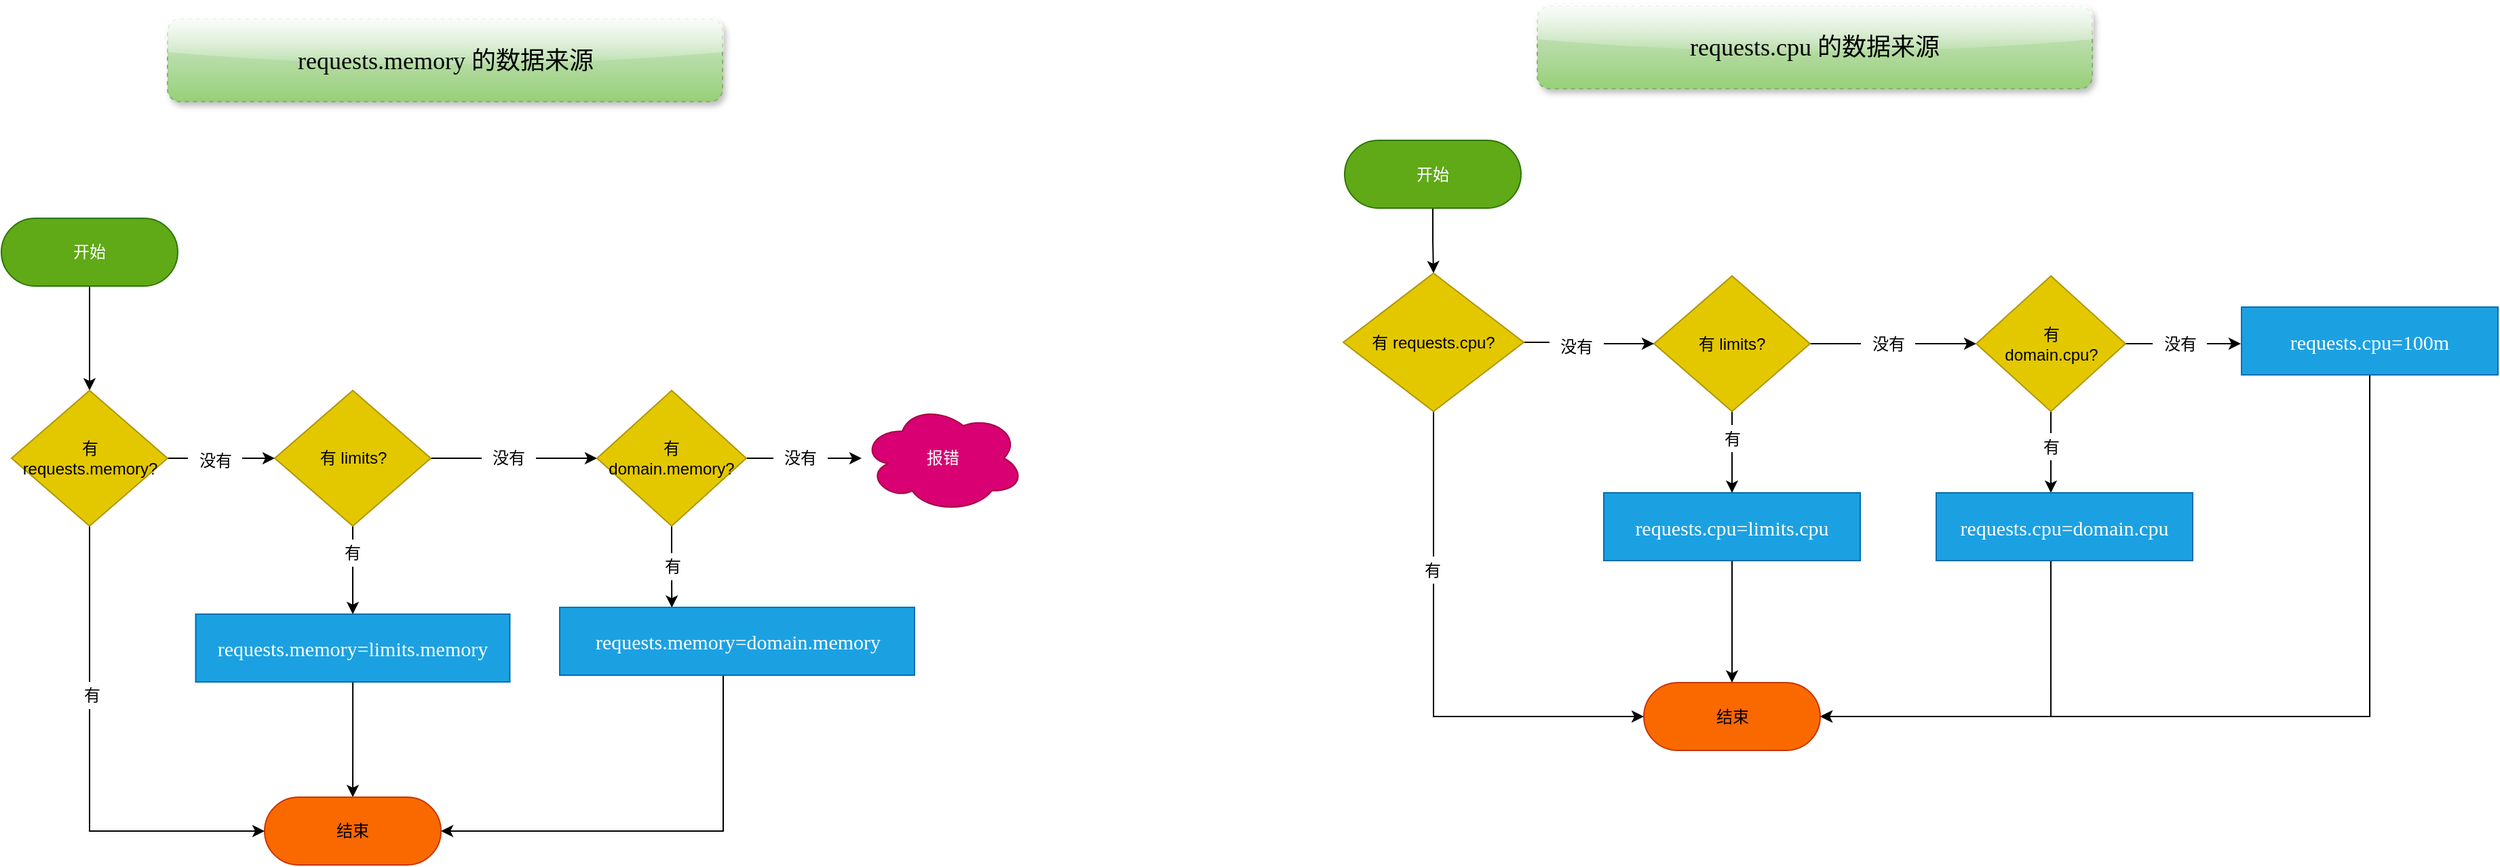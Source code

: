 <mxfile version="14.6.6" type="github"><diagram id="WaJXSYROcUvgFl1halJ-" name="Page-1"><mxGraphModel dx="1673" dy="896" grid="0" gridSize="10" guides="1" tooltips="1" connect="1" arrows="1" fold="1" page="1" pageScale="1" pageWidth="2339" pageHeight="3300" math="0" shadow="0"><root><mxCell id="0"/><mxCell id="1" parent="0"/><mxCell id="Izc4j1MAvMHqHYcnJMIP-22" style="edgeStyle=orthogonalEdgeStyle;rounded=0;orthogonalLoop=1;jettySize=auto;html=1;entryX=0.5;entryY=0;entryDx=0;entryDy=0;" edge="1" parent="1" source="Izc4j1MAvMHqHYcnJMIP-2" target="Izc4j1MAvMHqHYcnJMIP-21"><mxGeometry relative="1" as="geometry"/></mxCell><mxCell id="Izc4j1MAvMHqHYcnJMIP-2" value="requests.memory=limits.memory" style="rounded=0;whiteSpace=wrap;html=1;fillColor=#1ba1e2;strokeColor=#006EAF;fontColor=#ffffff;fontFamily=Comic Sans MS;fontSize=15;" vertex="1" parent="1"><mxGeometry x="326.25" y="557" width="231.5" height="50" as="geometry"/></mxCell><mxCell id="Izc4j1MAvMHqHYcnJMIP-6" style="edgeStyle=orthogonalEdgeStyle;rounded=0;orthogonalLoop=1;jettySize=auto;html=1;entryX=0.5;entryY=0;entryDx=0;entryDy=0;" edge="1" parent="1" source="Izc4j1MAvMHqHYcnJMIP-3" target="Izc4j1MAvMHqHYcnJMIP-2"><mxGeometry relative="1" as="geometry"/></mxCell><mxCell id="Izc4j1MAvMHqHYcnJMIP-9" style="edgeStyle=orthogonalEdgeStyle;rounded=0;orthogonalLoop=1;jettySize=auto;html=1;entryX=0;entryY=0.5;entryDx=0;entryDy=0;startArrow=none;exitX=1;exitY=0.5;exitDx=0;exitDy=0;" edge="1" parent="1" source="Izc4j1MAvMHqHYcnJMIP-3"><mxGeometry relative="1" as="geometry"><mxPoint x="587" y="442" as="sourcePoint"/><mxPoint x="622" y="442" as="targetPoint"/></mxGeometry></mxCell><mxCell id="Izc4j1MAvMHqHYcnJMIP-3" value="有 limits?" style="rhombus;whiteSpace=wrap;html=1;fillColor=#e3c800;strokeColor=#B09500;fontColor=#000000;" vertex="1" parent="1"><mxGeometry x="384.5" y="392" width="115" height="100" as="geometry"/></mxCell><mxCell id="Izc4j1MAvMHqHYcnJMIP-50" style="edgeStyle=orthogonalEdgeStyle;rounded=0;orthogonalLoop=1;jettySize=auto;html=1;entryX=0.5;entryY=0;entryDx=0;entryDy=0;fontFamily=Comic Sans MS;fontSize=18;" edge="1" parent="1" source="Izc4j1MAvMHqHYcnJMIP-4" target="Izc4j1MAvMHqHYcnJMIP-49"><mxGeometry relative="1" as="geometry"/></mxCell><mxCell id="Izc4j1MAvMHqHYcnJMIP-4" value="开始" style="rounded=1;whiteSpace=wrap;html=1;arcSize=50;fillColor=#60a917;strokeColor=#2D7600;fontColor=#ffffff;" vertex="1" parent="1"><mxGeometry x="183" y="265" width="130" height="50" as="geometry"/></mxCell><mxCell id="Izc4j1MAvMHqHYcnJMIP-7" value="有" style="text;html=1;strokeColor=none;align=center;verticalAlign=middle;whiteSpace=wrap;rounded=0;fillColor=#ffffff;" vertex="1" parent="1"><mxGeometry x="422" y="502" width="40" height="20" as="geometry"/></mxCell><mxCell id="Izc4j1MAvMHqHYcnJMIP-10" value="没有" style="text;html=1;strokeColor=none;align=center;verticalAlign=middle;whiteSpace=wrap;rounded=0;fillColor=#ffffff;" vertex="1" parent="1"><mxGeometry x="537" y="432" width="40" height="20" as="geometry"/></mxCell><mxCell id="Izc4j1MAvMHqHYcnJMIP-18" style="edgeStyle=orthogonalEdgeStyle;rounded=0;orthogonalLoop=1;jettySize=auto;html=1;" edge="1" parent="1" source="Izc4j1MAvMHqHYcnJMIP-12" target="Izc4j1MAvMHqHYcnJMIP-15"><mxGeometry relative="1" as="geometry"/></mxCell><mxCell id="Izc4j1MAvMHqHYcnJMIP-66" style="edgeStyle=orthogonalEdgeStyle;rounded=0;orthogonalLoop=1;jettySize=auto;html=1;entryX=0.316;entryY=0.004;entryDx=0;entryDy=0;entryPerimeter=0;fontFamily=Comic Sans MS;fontSize=15;" edge="1" parent="1" source="Izc4j1MAvMHqHYcnJMIP-12" target="Izc4j1MAvMHqHYcnJMIP-19"><mxGeometry relative="1" as="geometry"/></mxCell><mxCell id="Izc4j1MAvMHqHYcnJMIP-12" value="有&lt;br&gt;domain.memory?" style="rhombus;whiteSpace=wrap;html=1;fillColor=#e3c800;strokeColor=#B09500;fontColor=#000000;" vertex="1" parent="1"><mxGeometry x="622" y="392" width="110" height="100" as="geometry"/></mxCell><mxCell id="Izc4j1MAvMHqHYcnJMIP-15" value="报错" style="ellipse;shape=cloud;whiteSpace=wrap;html=1;fillColor=#d80073;strokeColor=#A50040;fontColor=#ffffff;" vertex="1" parent="1"><mxGeometry x="817" y="402" width="120" height="80" as="geometry"/></mxCell><mxCell id="Izc4j1MAvMHqHYcnJMIP-16" value="没有" style="text;html=1;strokeColor=none;align=center;verticalAlign=middle;whiteSpace=wrap;rounded=0;fillColor=#ffffff;" vertex="1" parent="1"><mxGeometry x="752" y="432" width="40" height="20" as="geometry"/></mxCell><mxCell id="Izc4j1MAvMHqHYcnJMIP-63" style="edgeStyle=orthogonalEdgeStyle;rounded=0;orthogonalLoop=1;jettySize=auto;html=1;entryX=1;entryY=0.5;entryDx=0;entryDy=0;fontFamily=Comic Sans MS;fontSize=15;" edge="1" parent="1" source="Izc4j1MAvMHqHYcnJMIP-19" target="Izc4j1MAvMHqHYcnJMIP-21"><mxGeometry relative="1" as="geometry"><Array as="points"><mxPoint x="715" y="717"/></Array></mxGeometry></mxCell><mxCell id="Izc4j1MAvMHqHYcnJMIP-19" value="requests.memory=domain.memory" style="rounded=0;whiteSpace=wrap;html=1;fillColor=#1ba1e2;strokeColor=#006EAF;fontColor=#ffffff;fontFamily=Comic Sans MS;fontSize=15;" vertex="1" parent="1"><mxGeometry x="594.5" y="552" width="261.5" height="50" as="geometry"/></mxCell><mxCell id="Izc4j1MAvMHqHYcnJMIP-21" value="结束" style="rounded=1;whiteSpace=wrap;html=1;arcSize=50;fillColor=#fa6800;strokeColor=#C73500;fontColor=#000000;" vertex="1" parent="1"><mxGeometry x="377" y="692" width="130" height="50" as="geometry"/></mxCell><mxCell id="Izc4j1MAvMHqHYcnJMIP-24" style="edgeStyle=orthogonalEdgeStyle;rounded=0;orthogonalLoop=1;jettySize=auto;html=1;entryX=0.5;entryY=0;entryDx=0;entryDy=0;" edge="1" parent="1" source="Izc4j1MAvMHqHYcnJMIP-25" target="Izc4j1MAvMHqHYcnJMIP-40"><mxGeometry relative="1" as="geometry"/></mxCell><mxCell id="Izc4j1MAvMHqHYcnJMIP-25" value="requests.cpu=limits.cpu" style="rounded=0;whiteSpace=wrap;html=1;fillColor=#1ba1e2;strokeColor=#006EAF;fontColor=#ffffff;fontFamily=Comic Sans MS;fontSize=15;" vertex="1" parent="1"><mxGeometry x="1364" y="467.5" width="189" height="50" as="geometry"/></mxCell><mxCell id="Izc4j1MAvMHqHYcnJMIP-26" style="edgeStyle=orthogonalEdgeStyle;rounded=0;orthogonalLoop=1;jettySize=auto;html=1;entryX=0.5;entryY=0;entryDx=0;entryDy=0;" edge="1" parent="1" source="Izc4j1MAvMHqHYcnJMIP-28" target="Izc4j1MAvMHqHYcnJMIP-25"><mxGeometry relative="1" as="geometry"/></mxCell><mxCell id="Izc4j1MAvMHqHYcnJMIP-27" style="edgeStyle=orthogonalEdgeStyle;rounded=0;orthogonalLoop=1;jettySize=auto;html=1;entryX=0;entryY=0.5;entryDx=0;entryDy=0;startArrow=none;exitX=1;exitY=0.5;exitDx=0;exitDy=0;" edge="1" parent="1" source="Izc4j1MAvMHqHYcnJMIP-28"><mxGeometry relative="1" as="geometry"><mxPoint x="1603.5" y="357.5" as="sourcePoint"/><mxPoint x="1638.5" y="357.5" as="targetPoint"/></mxGeometry></mxCell><mxCell id="Izc4j1MAvMHqHYcnJMIP-28" value="有 limits?" style="rhombus;whiteSpace=wrap;html=1;fillColor=#e3c800;strokeColor=#B09500;fontColor=#000000;" vertex="1" parent="1"><mxGeometry x="1401" y="307.5" width="115" height="100" as="geometry"/></mxCell><mxCell id="Izc4j1MAvMHqHYcnJMIP-61" style="edgeStyle=orthogonalEdgeStyle;rounded=0;orthogonalLoop=1;jettySize=auto;html=1;entryX=0.5;entryY=0;entryDx=0;entryDy=0;fontFamily=Comic Sans MS;fontSize=18;" edge="1" parent="1" source="Izc4j1MAvMHqHYcnJMIP-30" target="Izc4j1MAvMHqHYcnJMIP-56"><mxGeometry relative="1" as="geometry"/></mxCell><mxCell id="Izc4j1MAvMHqHYcnJMIP-30" value="开始" style="rounded=1;whiteSpace=wrap;html=1;arcSize=50;fillColor=#60a917;strokeColor=#2D7600;fontColor=#ffffff;" vertex="1" parent="1"><mxGeometry x="1173" y="207.5" width="130" height="50" as="geometry"/></mxCell><mxCell id="Izc4j1MAvMHqHYcnJMIP-31" value="有" style="text;html=1;strokeColor=none;align=center;verticalAlign=middle;whiteSpace=wrap;rounded=0;fillColor=#ffffff;" vertex="1" parent="1"><mxGeometry x="1438.5" y="417.5" width="40" height="20" as="geometry"/></mxCell><mxCell id="Izc4j1MAvMHqHYcnJMIP-32" value="没有" style="text;html=1;strokeColor=none;align=center;verticalAlign=middle;whiteSpace=wrap;rounded=0;fillColor=#ffffff;" vertex="1" parent="1"><mxGeometry x="1553.5" y="347.5" width="40" height="20" as="geometry"/></mxCell><mxCell id="Izc4j1MAvMHqHYcnJMIP-33" style="edgeStyle=orthogonalEdgeStyle;rounded=0;orthogonalLoop=1;jettySize=auto;html=1;" edge="1" parent="1" source="Izc4j1MAvMHqHYcnJMIP-35"><mxGeometry relative="1" as="geometry"><mxPoint x="1833.5" y="357.5" as="targetPoint"/></mxGeometry></mxCell><mxCell id="Izc4j1MAvMHqHYcnJMIP-34" style="edgeStyle=orthogonalEdgeStyle;rounded=0;orthogonalLoop=1;jettySize=auto;html=1;entryX=0.5;entryY=0;entryDx=0;entryDy=0;" edge="1" parent="1" source="Izc4j1MAvMHqHYcnJMIP-35"><mxGeometry relative="1" as="geometry"><mxPoint x="1693.5" y="467.5" as="targetPoint"/></mxGeometry></mxCell><mxCell id="Izc4j1MAvMHqHYcnJMIP-35" value="有&lt;br&gt;domain.cpu?" style="rhombus;whiteSpace=wrap;html=1;fillColor=#e3c800;strokeColor=#B09500;fontColor=#000000;" vertex="1" parent="1"><mxGeometry x="1638.5" y="307.5" width="110" height="100" as="geometry"/></mxCell><mxCell id="Izc4j1MAvMHqHYcnJMIP-37" value="没有" style="text;html=1;strokeColor=none;align=center;verticalAlign=middle;whiteSpace=wrap;rounded=0;fillColor=#ffffff;" vertex="1" parent="1"><mxGeometry x="1768.5" y="347.5" width="40" height="20" as="geometry"/></mxCell><mxCell id="Izc4j1MAvMHqHYcnJMIP-38" style="edgeStyle=orthogonalEdgeStyle;rounded=0;orthogonalLoop=1;jettySize=auto;html=1;entryX=1;entryY=0.5;entryDx=0;entryDy=0;" edge="1" parent="1" target="Izc4j1MAvMHqHYcnJMIP-40"><mxGeometry relative="1" as="geometry"><Array as="points"><mxPoint x="1693.5" y="632.5"/></Array><mxPoint x="1693.471" y="517.5" as="sourcePoint"/></mxGeometry></mxCell><mxCell id="Izc4j1MAvMHqHYcnJMIP-40" value="结束" style="rounded=1;whiteSpace=wrap;html=1;arcSize=50;fillColor=#fa6800;strokeColor=#C73500;fontColor=#000000;" vertex="1" parent="1"><mxGeometry x="1393.5" y="607.5" width="130" height="50" as="geometry"/></mxCell><mxCell id="Izc4j1MAvMHqHYcnJMIP-41" value="requests.cpu=domain.cpu" style="rounded=0;whiteSpace=wrap;html=1;fillColor=#1ba1e2;strokeColor=#006EAF;fontColor=#ffffff;fontFamily=Comic Sans MS;fontSize=15;" vertex="1" parent="1"><mxGeometry x="1609" y="467.5" width="189" height="50" as="geometry"/></mxCell><mxCell id="Izc4j1MAvMHqHYcnJMIP-42" value="有" style="text;html=1;strokeColor=none;align=center;verticalAlign=middle;whiteSpace=wrap;rounded=0;fillColor=#ffffff;" vertex="1" parent="1"><mxGeometry x="1673.5" y="423.5" width="40" height="20" as="geometry"/></mxCell><mxCell id="Izc4j1MAvMHqHYcnJMIP-44" value="有" style="text;html=1;strokeColor=none;align=center;verticalAlign=middle;whiteSpace=wrap;rounded=0;fillColor=#ffffff;" vertex="1" parent="1"><mxGeometry x="658" y="512" width="40" height="20" as="geometry"/></mxCell><mxCell id="Izc4j1MAvMHqHYcnJMIP-47" style="edgeStyle=orthogonalEdgeStyle;rounded=0;orthogonalLoop=1;jettySize=auto;html=1;entryX=1;entryY=0.5;entryDx=0;entryDy=0;fontFamily=Comic Sans MS;" edge="1" parent="1" source="Izc4j1MAvMHqHYcnJMIP-46" target="Izc4j1MAvMHqHYcnJMIP-40"><mxGeometry relative="1" as="geometry"><Array as="points"><mxPoint x="1929" y="632.5"/></Array></mxGeometry></mxCell><mxCell id="Izc4j1MAvMHqHYcnJMIP-46" value="requests.cpu=100m" style="rounded=0;whiteSpace=wrap;html=1;fillColor=#1ba1e2;strokeColor=#006EAF;fontColor=#ffffff;fontFamily=Comic Sans MS;fontSize=15;" vertex="1" parent="1"><mxGeometry x="1834" y="330.5" width="189" height="50" as="geometry"/></mxCell><mxCell id="Izc4j1MAvMHqHYcnJMIP-48" value="requests.memory 的数据来源" style="text;html=1;fillColor=#d5e8d4;align=center;verticalAlign=middle;whiteSpace=wrap;rounded=1;fontFamily=Comic Sans MS;fontSize=18;shadow=1;dashed=1;strokeColor=#82b366;sketch=0;glass=1;gradientColor=#97d077;" vertex="1" parent="1"><mxGeometry x="305.5" y="118" width="409" height="61" as="geometry"/></mxCell><mxCell id="Izc4j1MAvMHqHYcnJMIP-51" style="edgeStyle=orthogonalEdgeStyle;rounded=0;orthogonalLoop=1;jettySize=auto;html=1;entryX=0;entryY=0.5;entryDx=0;entryDy=0;fontFamily=Comic Sans MS;fontSize=18;" edge="1" parent="1" source="Izc4j1MAvMHqHYcnJMIP-49" target="Izc4j1MAvMHqHYcnJMIP-3"><mxGeometry relative="1" as="geometry"/></mxCell><mxCell id="Izc4j1MAvMHqHYcnJMIP-52" style="edgeStyle=orthogonalEdgeStyle;rounded=0;orthogonalLoop=1;jettySize=auto;html=1;entryX=0;entryY=0.5;entryDx=0;entryDy=0;fontFamily=Comic Sans MS;fontSize=18;" edge="1" parent="1" source="Izc4j1MAvMHqHYcnJMIP-49" target="Izc4j1MAvMHqHYcnJMIP-21"><mxGeometry relative="1" as="geometry"><Array as="points"><mxPoint x="247.5" y="717"/></Array></mxGeometry></mxCell><mxCell id="Izc4j1MAvMHqHYcnJMIP-49" value="有 &lt;br&gt;requests.memory?" style="rhombus;whiteSpace=wrap;html=1;fillColor=#e3c800;strokeColor=#B09500;fontColor=#000000;" vertex="1" parent="1"><mxGeometry x="190.5" y="392" width="115" height="100" as="geometry"/></mxCell><mxCell id="Izc4j1MAvMHqHYcnJMIP-53" value="没有" style="text;html=1;strokeColor=none;align=center;verticalAlign=middle;whiteSpace=wrap;rounded=0;fillColor=#ffffff;" vertex="1" parent="1"><mxGeometry x="320.5" y="434" width="40" height="20" as="geometry"/></mxCell><mxCell id="Izc4j1MAvMHqHYcnJMIP-55" value="有" style="text;html=1;strokeColor=none;align=center;verticalAlign=middle;whiteSpace=wrap;rounded=0;fillColor=#ffffff;" vertex="1" parent="1"><mxGeometry x="229.5" y="607" width="40" height="20" as="geometry"/></mxCell><mxCell id="Izc4j1MAvMHqHYcnJMIP-57" style="edgeStyle=orthogonalEdgeStyle;rounded=0;orthogonalLoop=1;jettySize=auto;html=1;entryX=0;entryY=0.5;entryDx=0;entryDy=0;fontFamily=Comic Sans MS;fontSize=18;" edge="1" parent="1" source="Izc4j1MAvMHqHYcnJMIP-56" target="Izc4j1MAvMHqHYcnJMIP-28"><mxGeometry relative="1" as="geometry"/></mxCell><mxCell id="Izc4j1MAvMHqHYcnJMIP-59" style="edgeStyle=orthogonalEdgeStyle;rounded=0;orthogonalLoop=1;jettySize=auto;html=1;entryX=0;entryY=0.5;entryDx=0;entryDy=0;fontFamily=Comic Sans MS;fontSize=18;exitX=0.5;exitY=1;exitDx=0;exitDy=0;" edge="1" parent="1" source="Izc4j1MAvMHqHYcnJMIP-56" target="Izc4j1MAvMHqHYcnJMIP-40"><mxGeometry relative="1" as="geometry"><Array as="points"><mxPoint x="1239" y="632.5"/></Array></mxGeometry></mxCell><mxCell id="Izc4j1MAvMHqHYcnJMIP-56" value="有 requests.cpu?" style="rhombus;whiteSpace=wrap;html=1;fillColor=#e3c800;strokeColor=#B09500;fontColor=#000000;" vertex="1" parent="1"><mxGeometry x="1172" y="305.5" width="133" height="102" as="geometry"/></mxCell><mxCell id="Izc4j1MAvMHqHYcnJMIP-58" value="没有" style="text;html=1;strokeColor=none;align=center;verticalAlign=middle;whiteSpace=wrap;rounded=0;fillColor=#ffffff;" vertex="1" parent="1"><mxGeometry x="1324" y="349.5" width="40" height="20" as="geometry"/></mxCell><mxCell id="Izc4j1MAvMHqHYcnJMIP-60" value="有" style="text;html=1;strokeColor=none;align=center;verticalAlign=middle;whiteSpace=wrap;rounded=0;fillColor=#ffffff;" vertex="1" parent="1"><mxGeometry x="1218" y="514.5" width="40" height="20" as="geometry"/></mxCell><mxCell id="Izc4j1MAvMHqHYcnJMIP-62" value="requests.cpu 的数据来源" style="text;html=1;fillColor=#d5e8d4;align=center;verticalAlign=middle;whiteSpace=wrap;rounded=1;fontFamily=Comic Sans MS;fontSize=18;shadow=1;dashed=1;strokeColor=#82b366;sketch=0;glass=1;gradientColor=#97d077;" vertex="1" parent="1"><mxGeometry x="1315" y="108.5" width="409" height="61" as="geometry"/></mxCell></root></mxGraphModel></diagram></mxfile>